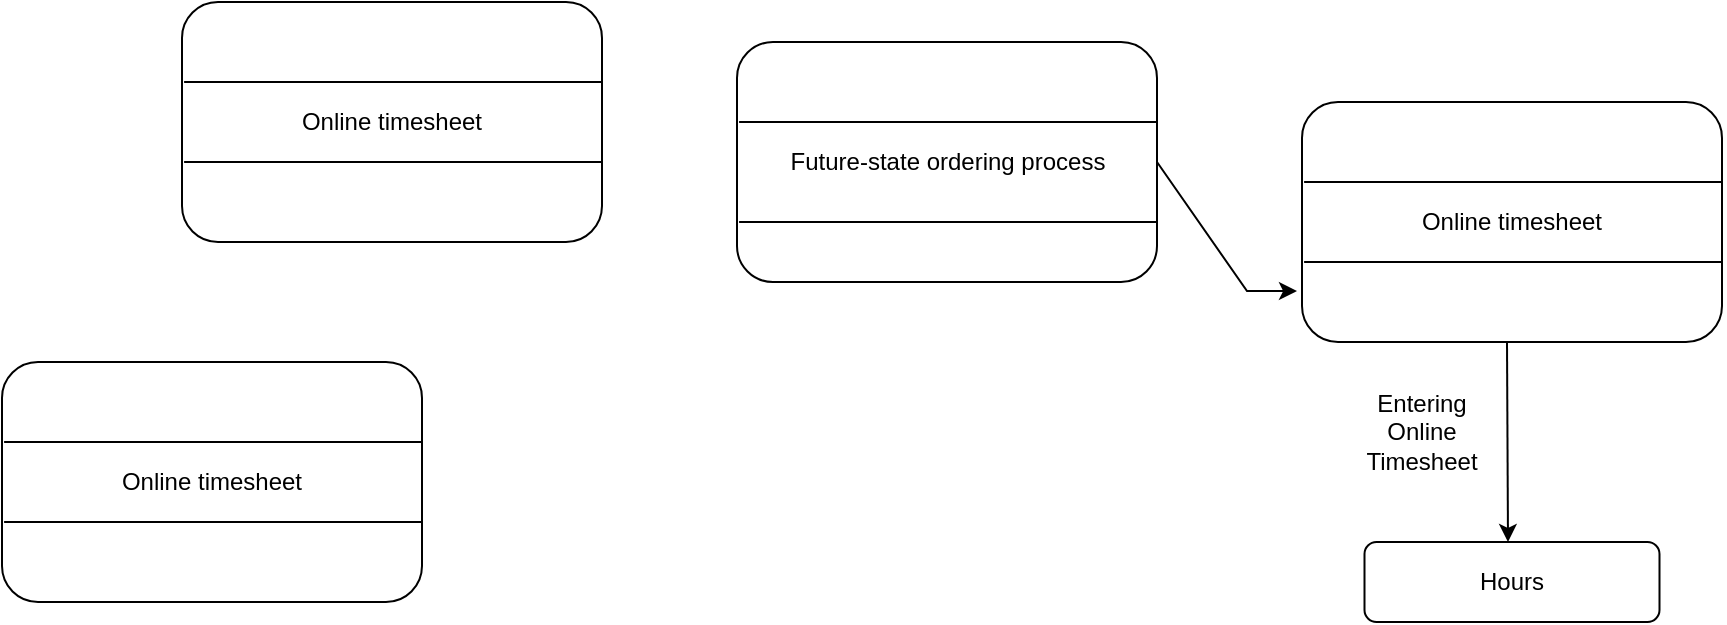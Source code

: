 <mxfile version="18.1.1" type="github">
  <diagram id="bfzW_d-6oRnT0RZYZXPe" name="Page-1">
    <mxGraphModel dx="2062" dy="1154" grid="1" gridSize="10" guides="1" tooltips="1" connect="1" arrows="1" fold="1" page="1" pageScale="1" pageWidth="850" pageHeight="1100" math="0" shadow="0">
      <root>
        <mxCell id="0" />
        <mxCell id="1" parent="0" />
        <mxCell id="C1VxZ8XKzOwLKLjluhn4-1" value="Future-state ordering process" style="rounded=1;whiteSpace=wrap;html=1;" parent="1" vertex="1">
          <mxGeometry x="597.5" y="310" width="210" height="120" as="geometry" />
        </mxCell>
        <mxCell id="C1VxZ8XKzOwLKLjluhn4-3" value="" style="endArrow=none;html=1;rounded=0;entryX=0.005;entryY=0.375;entryDx=0;entryDy=0;entryPerimeter=0;" parent="1" edge="1">
          <mxGeometry width="50" height="50" relative="1" as="geometry">
            <mxPoint x="807.5" y="400" as="sourcePoint" />
            <mxPoint x="598.55" y="400" as="targetPoint" />
          </mxGeometry>
        </mxCell>
        <mxCell id="C1VxZ8XKzOwLKLjluhn4-4" value="" style="endArrow=none;html=1;rounded=0;entryX=0.005;entryY=0.375;entryDx=0;entryDy=0;entryPerimeter=0;" parent="1" edge="1">
          <mxGeometry width="50" height="50" relative="1" as="geometry">
            <mxPoint x="807.5" y="350" as="sourcePoint" />
            <mxPoint x="598.55" y="350" as="targetPoint" />
          </mxGeometry>
        </mxCell>
        <mxCell id="CTv8oxXGDEYDJd2_GDpg-41" value="" style="endArrow=classic;html=1;rounded=0;entryX=0;entryY=0.576;entryDx=0;entryDy=0;exitX=1;exitY=0.5;exitDx=0;exitDy=0;entryPerimeter=0;" edge="1" parent="1" source="C1VxZ8XKzOwLKLjluhn4-1">
          <mxGeometry width="50" height="50" relative="1" as="geometry">
            <mxPoint x="807.5" y="434.54" as="sourcePoint" />
            <mxPoint x="877.5" y="434.56" as="targetPoint" />
            <Array as="points">
              <mxPoint x="852.5" y="434.54" />
            </Array>
          </mxGeometry>
        </mxCell>
        <mxCell id="CTv8oxXGDEYDJd2_GDpg-48" value="" style="endArrow=classic;html=1;rounded=0;exitX=0.5;exitY=1;exitDx=0;exitDy=0;" edge="1" parent="1">
          <mxGeometry width="50" height="50" relative="1" as="geometry">
            <mxPoint x="982.5" y="460" as="sourcePoint" />
            <mxPoint x="983" y="560" as="targetPoint" />
          </mxGeometry>
        </mxCell>
        <mxCell id="CTv8oxXGDEYDJd2_GDpg-50" value="Entering Online Timesheet" style="text;html=1;strokeColor=none;fillColor=none;align=center;verticalAlign=middle;whiteSpace=wrap;rounded=0;" vertex="1" parent="1">
          <mxGeometry x="910" y="490" width="60" height="30" as="geometry" />
        </mxCell>
        <mxCell id="CTv8oxXGDEYDJd2_GDpg-51" value="&lt;span style=&quot;&quot;&gt;Online timesheet&lt;/span&gt;" style="rounded=1;whiteSpace=wrap;html=1;" vertex="1" parent="1">
          <mxGeometry x="880" y="340" width="210" height="120" as="geometry" />
        </mxCell>
        <mxCell id="CTv8oxXGDEYDJd2_GDpg-52" value="" style="endArrow=none;html=1;rounded=0;entryX=0.005;entryY=0.375;entryDx=0;entryDy=0;entryPerimeter=0;" edge="1" parent="1">
          <mxGeometry width="50" height="50" relative="1" as="geometry">
            <mxPoint x="1090.0" y="420" as="sourcePoint" />
            <mxPoint x="881.05" y="420" as="targetPoint" />
          </mxGeometry>
        </mxCell>
        <mxCell id="CTv8oxXGDEYDJd2_GDpg-53" value="" style="endArrow=none;html=1;rounded=0;entryX=0.005;entryY=0.375;entryDx=0;entryDy=0;entryPerimeter=0;" edge="1" parent="1">
          <mxGeometry width="50" height="50" relative="1" as="geometry">
            <mxPoint x="1090.0" y="380" as="sourcePoint" />
            <mxPoint x="881.05" y="380" as="targetPoint" />
          </mxGeometry>
        </mxCell>
        <mxCell id="CTv8oxXGDEYDJd2_GDpg-54" value="" style="rounded=1;whiteSpace=wrap;html=1;" vertex="1" parent="1">
          <mxGeometry x="911.25" y="560" width="147.5" height="40" as="geometry" />
        </mxCell>
        <mxCell id="CTv8oxXGDEYDJd2_GDpg-55" value="Hours" style="text;html=1;strokeColor=none;fillColor=none;align=center;verticalAlign=middle;whiteSpace=wrap;rounded=0;" vertex="1" parent="1">
          <mxGeometry x="955" y="565" width="60" height="30" as="geometry" />
        </mxCell>
        <mxCell id="CTv8oxXGDEYDJd2_GDpg-56" value="&lt;span style=&quot;&quot;&gt;Online timesheet&lt;/span&gt;" style="rounded=1;whiteSpace=wrap;html=1;" vertex="1" parent="1">
          <mxGeometry x="230" y="470" width="210" height="120" as="geometry" />
        </mxCell>
        <mxCell id="CTv8oxXGDEYDJd2_GDpg-57" value="" style="endArrow=none;html=1;rounded=0;entryX=0.005;entryY=0.375;entryDx=0;entryDy=0;entryPerimeter=0;" edge="1" parent="1">
          <mxGeometry width="50" height="50" relative="1" as="geometry">
            <mxPoint x="440" y="550" as="sourcePoint" />
            <mxPoint x="231.05" y="550" as="targetPoint" />
          </mxGeometry>
        </mxCell>
        <mxCell id="CTv8oxXGDEYDJd2_GDpg-58" value="" style="endArrow=none;html=1;rounded=0;entryX=0.005;entryY=0.375;entryDx=0;entryDy=0;entryPerimeter=0;" edge="1" parent="1">
          <mxGeometry width="50" height="50" relative="1" as="geometry">
            <mxPoint x="440" y="510" as="sourcePoint" />
            <mxPoint x="231.05" y="510" as="targetPoint" />
          </mxGeometry>
        </mxCell>
        <mxCell id="CTv8oxXGDEYDJd2_GDpg-59" value="&lt;span style=&quot;&quot;&gt;Online timesheet&lt;/span&gt;" style="rounded=1;whiteSpace=wrap;html=1;" vertex="1" parent="1">
          <mxGeometry x="320" y="290" width="210" height="120" as="geometry" />
        </mxCell>
        <mxCell id="CTv8oxXGDEYDJd2_GDpg-60" value="" style="endArrow=none;html=1;rounded=0;entryX=0.005;entryY=0.375;entryDx=0;entryDy=0;entryPerimeter=0;" edge="1" parent="1">
          <mxGeometry width="50" height="50" relative="1" as="geometry">
            <mxPoint x="530" y="370" as="sourcePoint" />
            <mxPoint x="321.05" y="370" as="targetPoint" />
          </mxGeometry>
        </mxCell>
        <mxCell id="CTv8oxXGDEYDJd2_GDpg-61" value="" style="endArrow=none;html=1;rounded=0;entryX=0.005;entryY=0.375;entryDx=0;entryDy=0;entryPerimeter=0;" edge="1" parent="1">
          <mxGeometry width="50" height="50" relative="1" as="geometry">
            <mxPoint x="530" y="330" as="sourcePoint" />
            <mxPoint x="321.05" y="330" as="targetPoint" />
          </mxGeometry>
        </mxCell>
      </root>
    </mxGraphModel>
  </diagram>
</mxfile>
